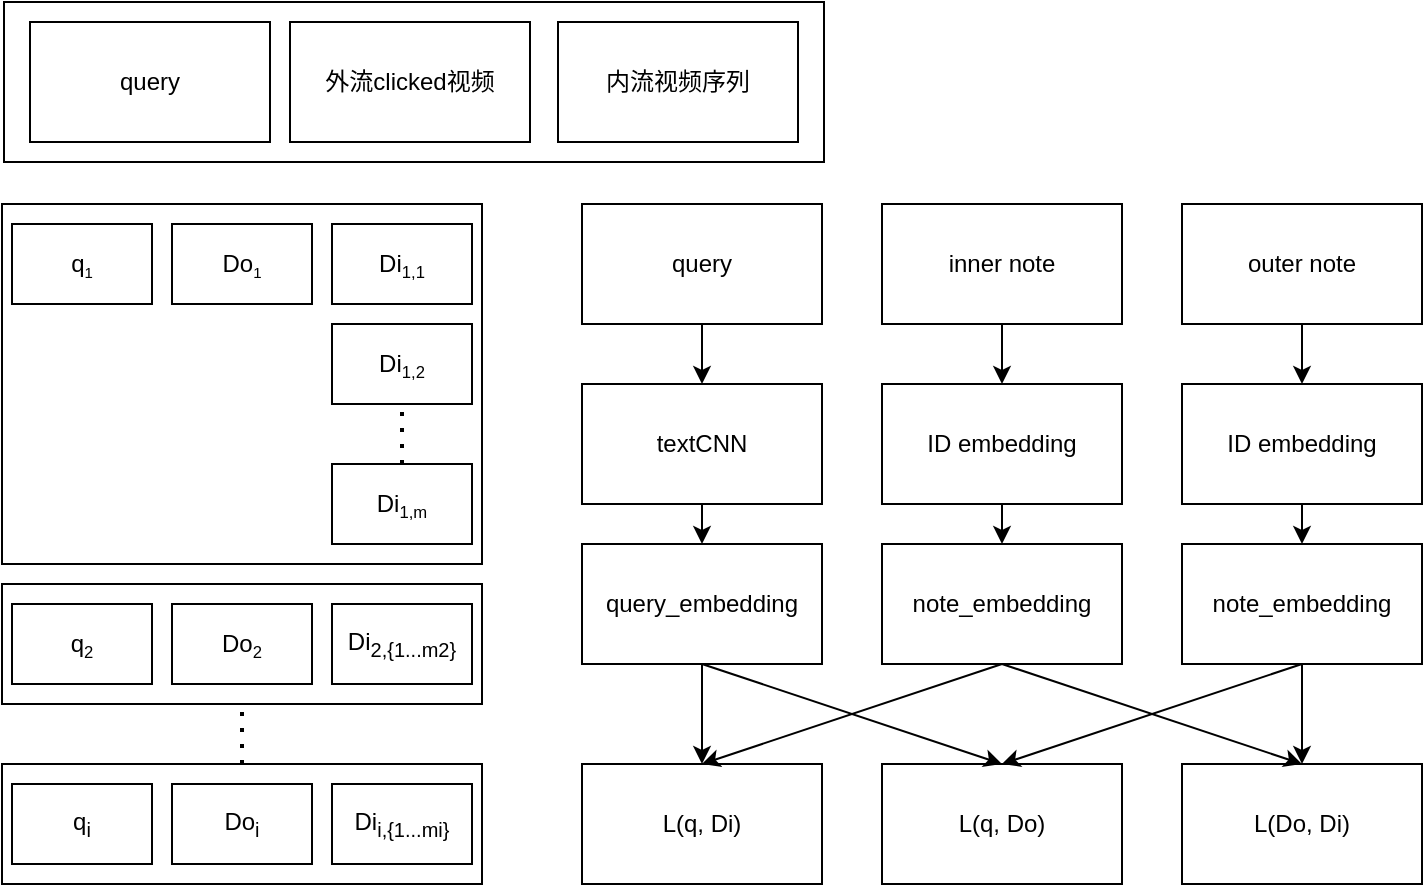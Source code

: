<mxfile version="13.8.1" type="github">
  <diagram id="064U24dNg5lmaxuExHQ8" name="Page-1">
    <mxGraphModel dx="1258" dy="729" grid="0" gridSize="10" guides="1" tooltips="1" connect="1" arrows="1" fold="1" page="1" pageScale="1" pageWidth="827" pageHeight="1169" math="0" shadow="0">
      <root>
        <mxCell id="0" />
        <mxCell id="1" parent="0" />
        <mxCell id="FwG64wvJ83UYjivsR1qE-43" value="" style="group" vertex="1" connectable="0" parent="1">
          <mxGeometry x="51" y="39" width="410" height="80" as="geometry" />
        </mxCell>
        <mxCell id="FwG64wvJ83UYjivsR1qE-1" value="" style="rounded=0;whiteSpace=wrap;html=1;" vertex="1" parent="FwG64wvJ83UYjivsR1qE-43">
          <mxGeometry width="410" height="80" as="geometry" />
        </mxCell>
        <mxCell id="FwG64wvJ83UYjivsR1qE-2" value="query" style="rounded=0;whiteSpace=wrap;html=1;" vertex="1" parent="FwG64wvJ83UYjivsR1qE-43">
          <mxGeometry x="13" y="10" width="120" height="60" as="geometry" />
        </mxCell>
        <mxCell id="FwG64wvJ83UYjivsR1qE-3" value="外流clicked视频" style="rounded=0;whiteSpace=wrap;html=1;" vertex="1" parent="FwG64wvJ83UYjivsR1qE-43">
          <mxGeometry x="143" y="10" width="120" height="60" as="geometry" />
        </mxCell>
        <mxCell id="FwG64wvJ83UYjivsR1qE-4" value="内流视频序列" style="rounded=0;whiteSpace=wrap;html=1;" vertex="1" parent="FwG64wvJ83UYjivsR1qE-43">
          <mxGeometry x="277" y="10" width="120" height="60" as="geometry" />
        </mxCell>
        <mxCell id="FwG64wvJ83UYjivsR1qE-44" value="" style="group" vertex="1" connectable="0" parent="1">
          <mxGeometry x="50" y="140" width="240" height="340" as="geometry" />
        </mxCell>
        <mxCell id="FwG64wvJ83UYjivsR1qE-24" value="" style="group" vertex="1" connectable="0" parent="FwG64wvJ83UYjivsR1qE-44">
          <mxGeometry y="280" width="240" height="60" as="geometry" />
        </mxCell>
        <mxCell id="FwG64wvJ83UYjivsR1qE-25" value="" style="rounded=0;whiteSpace=wrap;html=1;" vertex="1" parent="FwG64wvJ83UYjivsR1qE-24">
          <mxGeometry width="240" height="60" as="geometry" />
        </mxCell>
        <mxCell id="FwG64wvJ83UYjivsR1qE-26" value="q&lt;sub&gt;i&lt;/sub&gt;" style="rounded=0;whiteSpace=wrap;html=1;" vertex="1" parent="FwG64wvJ83UYjivsR1qE-24">
          <mxGeometry x="5" y="10" width="70" height="40" as="geometry" />
        </mxCell>
        <mxCell id="FwG64wvJ83UYjivsR1qE-27" value="Do&lt;sub&gt;i&lt;/sub&gt;" style="rounded=0;whiteSpace=wrap;html=1;" vertex="1" parent="FwG64wvJ83UYjivsR1qE-24">
          <mxGeometry x="85" y="10" width="70" height="40" as="geometry" />
        </mxCell>
        <mxCell id="FwG64wvJ83UYjivsR1qE-28" value="Di&lt;sub&gt;i,{1...mi}&lt;/sub&gt;" style="rounded=0;whiteSpace=wrap;html=1;" vertex="1" parent="FwG64wvJ83UYjivsR1qE-24">
          <mxGeometry x="165" y="10" width="70" height="40" as="geometry" />
        </mxCell>
        <mxCell id="FwG64wvJ83UYjivsR1qE-29" value="" style="group" vertex="1" connectable="0" parent="FwG64wvJ83UYjivsR1qE-44">
          <mxGeometry y="190" width="240" height="60" as="geometry" />
        </mxCell>
        <mxCell id="FwG64wvJ83UYjivsR1qE-30" value="" style="rounded=0;whiteSpace=wrap;html=1;" vertex="1" parent="FwG64wvJ83UYjivsR1qE-29">
          <mxGeometry width="240" height="60" as="geometry" />
        </mxCell>
        <mxCell id="FwG64wvJ83UYjivsR1qE-31" value="q&lt;font size=&quot;1&quot;&gt;&lt;sub&gt;2&lt;/sub&gt;&lt;/font&gt;" style="rounded=0;whiteSpace=wrap;html=1;" vertex="1" parent="FwG64wvJ83UYjivsR1qE-29">
          <mxGeometry x="5" y="10" width="70" height="40" as="geometry" />
        </mxCell>
        <mxCell id="FwG64wvJ83UYjivsR1qE-32" value="Do&lt;font size=&quot;1&quot;&gt;&lt;sub&gt;2&lt;/sub&gt;&lt;/font&gt;" style="rounded=0;whiteSpace=wrap;html=1;" vertex="1" parent="FwG64wvJ83UYjivsR1qE-29">
          <mxGeometry x="85" y="10" width="70" height="40" as="geometry" />
        </mxCell>
        <mxCell id="FwG64wvJ83UYjivsR1qE-33" value="Di&lt;sub&gt;2,{1...m2}&lt;/sub&gt;" style="rounded=0;whiteSpace=wrap;html=1;" vertex="1" parent="FwG64wvJ83UYjivsR1qE-29">
          <mxGeometry x="165" y="10" width="70" height="40" as="geometry" />
        </mxCell>
        <mxCell id="FwG64wvJ83UYjivsR1qE-34" value="" style="group;container=1;" vertex="1" connectable="0" parent="FwG64wvJ83UYjivsR1qE-44">
          <mxGeometry width="240" height="180" as="geometry" />
        </mxCell>
        <mxCell id="FwG64wvJ83UYjivsR1qE-35" value="" style="rounded=0;whiteSpace=wrap;html=1;" vertex="1" parent="FwG64wvJ83UYjivsR1qE-34">
          <mxGeometry width="240" height="180" as="geometry" />
        </mxCell>
        <mxCell id="FwG64wvJ83UYjivsR1qE-36" value="q&lt;span style=&quot;font-size: 9px&quot;&gt;&lt;sub&gt;1&lt;/sub&gt;&lt;/span&gt;" style="rounded=0;whiteSpace=wrap;html=1;" vertex="1" parent="FwG64wvJ83UYjivsR1qE-34">
          <mxGeometry x="5" y="10" width="70" height="40" as="geometry" />
        </mxCell>
        <mxCell id="FwG64wvJ83UYjivsR1qE-37" value="Do&lt;span style=&quot;font-size: 9px&quot;&gt;&lt;sub&gt;1&lt;/sub&gt;&lt;/span&gt;" style="rounded=0;whiteSpace=wrap;html=1;" vertex="1" parent="FwG64wvJ83UYjivsR1qE-34">
          <mxGeometry x="85" y="10" width="70" height="40" as="geometry" />
        </mxCell>
        <mxCell id="FwG64wvJ83UYjivsR1qE-38" value="Di&lt;font size=&quot;1&quot;&gt;&lt;sub&gt;1,1&lt;/sub&gt;&lt;/font&gt;" style="rounded=0;whiteSpace=wrap;html=1;" vertex="1" parent="FwG64wvJ83UYjivsR1qE-34">
          <mxGeometry x="165" y="10" width="70" height="40" as="geometry" />
        </mxCell>
        <mxCell id="FwG64wvJ83UYjivsR1qE-39" value="Di&lt;font size=&quot;1&quot;&gt;&lt;sub&gt;1,2&lt;/sub&gt;&lt;/font&gt;" style="rounded=0;whiteSpace=wrap;html=1;" vertex="1" parent="FwG64wvJ83UYjivsR1qE-34">
          <mxGeometry x="165" y="60" width="70" height="40" as="geometry" />
        </mxCell>
        <mxCell id="FwG64wvJ83UYjivsR1qE-40" value="Di&lt;font size=&quot;1&quot;&gt;&lt;sub&gt;1,m&lt;/sub&gt;&lt;/font&gt;" style="rounded=0;whiteSpace=wrap;html=1;" vertex="1" parent="FwG64wvJ83UYjivsR1qE-34">
          <mxGeometry x="165" y="130" width="70" height="40" as="geometry" />
        </mxCell>
        <mxCell id="FwG64wvJ83UYjivsR1qE-42" value="" style="endArrow=none;dashed=1;html=1;dashPattern=1 3;strokeWidth=2;entryX=0.5;entryY=1;entryDx=0;entryDy=0;exitX=0.5;exitY=0;exitDx=0;exitDy=0;" edge="1" parent="FwG64wvJ83UYjivsR1qE-34" source="FwG64wvJ83UYjivsR1qE-40" target="FwG64wvJ83UYjivsR1qE-39">
          <mxGeometry width="50" height="50" relative="1" as="geometry">
            <mxPoint x="130" y="290" as="sourcePoint" />
            <mxPoint x="130" y="260" as="targetPoint" />
          </mxGeometry>
        </mxCell>
        <mxCell id="FwG64wvJ83UYjivsR1qE-41" value="" style="endArrow=none;dashed=1;html=1;dashPattern=1 3;strokeWidth=2;entryX=0.5;entryY=1;entryDx=0;entryDy=0;" edge="1" parent="FwG64wvJ83UYjivsR1qE-44" source="FwG64wvJ83UYjivsR1qE-25" target="FwG64wvJ83UYjivsR1qE-30">
          <mxGeometry width="50" height="50" relative="1" as="geometry">
            <mxPoint x="420" y="300" as="sourcePoint" />
            <mxPoint x="470" y="250" as="targetPoint" />
          </mxGeometry>
        </mxCell>
        <mxCell id="FwG64wvJ83UYjivsR1qE-62" style="edgeStyle=orthogonalEdgeStyle;rounded=0;orthogonalLoop=1;jettySize=auto;html=1;exitX=0.5;exitY=1;exitDx=0;exitDy=0;entryX=0.5;entryY=0;entryDx=0;entryDy=0;" edge="1" parent="1" source="FwG64wvJ83UYjivsR1qE-45" target="FwG64wvJ83UYjivsR1qE-61">
          <mxGeometry relative="1" as="geometry" />
        </mxCell>
        <mxCell id="FwG64wvJ83UYjivsR1qE-45" value="query" style="rounded=0;whiteSpace=wrap;html=1;" vertex="1" parent="1">
          <mxGeometry x="340" y="140" width="120" height="60" as="geometry" />
        </mxCell>
        <mxCell id="FwG64wvJ83UYjivsR1qE-47" value="query_embedding" style="rounded=0;whiteSpace=wrap;html=1;" vertex="1" parent="1">
          <mxGeometry x="340" y="310" width="120" height="60" as="geometry" />
        </mxCell>
        <mxCell id="FwG64wvJ83UYjivsR1qE-59" style="edgeStyle=orthogonalEdgeStyle;rounded=0;orthogonalLoop=1;jettySize=auto;html=1;exitX=0.5;exitY=1;exitDx=0;exitDy=0;entryX=0.5;entryY=0;entryDx=0;entryDy=0;" edge="1" parent="1" source="FwG64wvJ83UYjivsR1qE-50" target="FwG64wvJ83UYjivsR1qE-58">
          <mxGeometry relative="1" as="geometry" />
        </mxCell>
        <mxCell id="FwG64wvJ83UYjivsR1qE-50" value="inner note" style="rounded=0;whiteSpace=wrap;html=1;" vertex="1" parent="1">
          <mxGeometry x="490" y="140" width="120" height="60" as="geometry" />
        </mxCell>
        <mxCell id="FwG64wvJ83UYjivsR1qE-51" value="note_embedding" style="rounded=0;whiteSpace=wrap;html=1;" vertex="1" parent="1">
          <mxGeometry x="490" y="310" width="120" height="60" as="geometry" />
        </mxCell>
        <mxCell id="FwG64wvJ83UYjivsR1qE-52" value="L(q, Di)" style="rounded=0;whiteSpace=wrap;html=1;" vertex="1" parent="1">
          <mxGeometry x="340" y="420" width="120" height="60" as="geometry" />
        </mxCell>
        <mxCell id="FwG64wvJ83UYjivsR1qE-55" value="" style="endArrow=classic;html=1;exitX=0.5;exitY=1;exitDx=0;exitDy=0;entryX=0.5;entryY=0;entryDx=0;entryDy=0;" edge="1" parent="1" source="FwG64wvJ83UYjivsR1qE-51" target="FwG64wvJ83UYjivsR1qE-52">
          <mxGeometry width="50" height="50" relative="1" as="geometry">
            <mxPoint x="650" y="430" as="sourcePoint" />
            <mxPoint x="700" y="380" as="targetPoint" />
          </mxGeometry>
        </mxCell>
        <mxCell id="FwG64wvJ83UYjivsR1qE-56" value="" style="endArrow=classic;html=1;exitX=0.5;exitY=1;exitDx=0;exitDy=0;entryX=0.5;entryY=0;entryDx=0;entryDy=0;" edge="1" parent="1" source="FwG64wvJ83UYjivsR1qE-47" target="FwG64wvJ83UYjivsR1qE-52">
          <mxGeometry width="50" height="50" relative="1" as="geometry">
            <mxPoint x="560" y="380" as="sourcePoint" />
            <mxPoint x="470" y="410" as="targetPoint" />
          </mxGeometry>
        </mxCell>
        <mxCell id="FwG64wvJ83UYjivsR1qE-60" style="edgeStyle=orthogonalEdgeStyle;rounded=0;orthogonalLoop=1;jettySize=auto;html=1;exitX=0.5;exitY=1;exitDx=0;exitDy=0;entryX=0.5;entryY=0;entryDx=0;entryDy=0;" edge="1" parent="1" source="FwG64wvJ83UYjivsR1qE-58" target="FwG64wvJ83UYjivsR1qE-51">
          <mxGeometry relative="1" as="geometry" />
        </mxCell>
        <mxCell id="FwG64wvJ83UYjivsR1qE-58" value="ID embedding" style="rounded=0;whiteSpace=wrap;html=1;" vertex="1" parent="1">
          <mxGeometry x="490" y="230" width="120" height="60" as="geometry" />
        </mxCell>
        <mxCell id="FwG64wvJ83UYjivsR1qE-63" style="edgeStyle=orthogonalEdgeStyle;rounded=0;orthogonalLoop=1;jettySize=auto;html=1;exitX=0.5;exitY=1;exitDx=0;exitDy=0;entryX=0.5;entryY=0;entryDx=0;entryDy=0;" edge="1" parent="1" source="FwG64wvJ83UYjivsR1qE-61" target="FwG64wvJ83UYjivsR1qE-47">
          <mxGeometry relative="1" as="geometry" />
        </mxCell>
        <mxCell id="FwG64wvJ83UYjivsR1qE-61" value="textCNN" style="rounded=0;whiteSpace=wrap;html=1;" vertex="1" parent="1">
          <mxGeometry x="340" y="230" width="120" height="60" as="geometry" />
        </mxCell>
        <mxCell id="FwG64wvJ83UYjivsR1qE-64" style="edgeStyle=orthogonalEdgeStyle;rounded=0;orthogonalLoop=1;jettySize=auto;html=1;exitX=0.5;exitY=1;exitDx=0;exitDy=0;entryX=0.5;entryY=0;entryDx=0;entryDy=0;" edge="1" parent="1" source="FwG64wvJ83UYjivsR1qE-65" target="FwG64wvJ83UYjivsR1qE-68">
          <mxGeometry relative="1" as="geometry" />
        </mxCell>
        <mxCell id="FwG64wvJ83UYjivsR1qE-65" value="outer note" style="rounded=0;whiteSpace=wrap;html=1;" vertex="1" parent="1">
          <mxGeometry x="640" y="140" width="120" height="60" as="geometry" />
        </mxCell>
        <mxCell id="FwG64wvJ83UYjivsR1qE-71" style="edgeStyle=orthogonalEdgeStyle;rounded=0;orthogonalLoop=1;jettySize=auto;html=1;exitX=0.5;exitY=1;exitDx=0;exitDy=0;entryX=0.5;entryY=0;entryDx=0;entryDy=0;" edge="1" parent="1" source="FwG64wvJ83UYjivsR1qE-66" target="FwG64wvJ83UYjivsR1qE-70">
          <mxGeometry relative="1" as="geometry" />
        </mxCell>
        <mxCell id="FwG64wvJ83UYjivsR1qE-66" value="note_embedding" style="rounded=0;whiteSpace=wrap;html=1;" vertex="1" parent="1">
          <mxGeometry x="640" y="310" width="120" height="60" as="geometry" />
        </mxCell>
        <mxCell id="FwG64wvJ83UYjivsR1qE-67" style="edgeStyle=orthogonalEdgeStyle;rounded=0;orthogonalLoop=1;jettySize=auto;html=1;exitX=0.5;exitY=1;exitDx=0;exitDy=0;entryX=0.5;entryY=0;entryDx=0;entryDy=0;" edge="1" parent="1" source="FwG64wvJ83UYjivsR1qE-68" target="FwG64wvJ83UYjivsR1qE-66">
          <mxGeometry relative="1" as="geometry" />
        </mxCell>
        <mxCell id="FwG64wvJ83UYjivsR1qE-68" value="ID embedding" style="rounded=0;whiteSpace=wrap;html=1;" vertex="1" parent="1">
          <mxGeometry x="640" y="230" width="120" height="60" as="geometry" />
        </mxCell>
        <mxCell id="FwG64wvJ83UYjivsR1qE-69" value="L(q, Do)" style="rounded=0;whiteSpace=wrap;html=1;" vertex="1" parent="1">
          <mxGeometry x="490" y="420" width="120" height="60" as="geometry" />
        </mxCell>
        <mxCell id="FwG64wvJ83UYjivsR1qE-70" value="L(Do, Di)" style="rounded=0;whiteSpace=wrap;html=1;" vertex="1" parent="1">
          <mxGeometry x="640" y="420" width="120" height="60" as="geometry" />
        </mxCell>
        <mxCell id="FwG64wvJ83UYjivsR1qE-72" value="" style="endArrow=classic;html=1;exitX=0.5;exitY=1;exitDx=0;exitDy=0;entryX=0.5;entryY=0;entryDx=0;entryDy=0;" edge="1" parent="1" source="FwG64wvJ83UYjivsR1qE-51" target="FwG64wvJ83UYjivsR1qE-70">
          <mxGeometry width="50" height="50" relative="1" as="geometry">
            <mxPoint x="560" y="380" as="sourcePoint" />
            <mxPoint x="410" y="430" as="targetPoint" />
          </mxGeometry>
        </mxCell>
        <mxCell id="FwG64wvJ83UYjivsR1qE-74" value="" style="endArrow=classic;html=1;exitX=0.5;exitY=1;exitDx=0;exitDy=0;entryX=0.5;entryY=0;entryDx=0;entryDy=0;" edge="1" parent="1" source="FwG64wvJ83UYjivsR1qE-47" target="FwG64wvJ83UYjivsR1qE-69">
          <mxGeometry width="50" height="50" relative="1" as="geometry">
            <mxPoint x="560" y="380" as="sourcePoint" />
            <mxPoint x="710" y="430" as="targetPoint" />
          </mxGeometry>
        </mxCell>
        <mxCell id="FwG64wvJ83UYjivsR1qE-75" value="" style="endArrow=classic;html=1;exitX=0.5;exitY=1;exitDx=0;exitDy=0;entryX=0.5;entryY=0;entryDx=0;entryDy=0;" edge="1" parent="1" source="FwG64wvJ83UYjivsR1qE-66" target="FwG64wvJ83UYjivsR1qE-69">
          <mxGeometry width="50" height="50" relative="1" as="geometry">
            <mxPoint x="560" y="380" as="sourcePoint" />
            <mxPoint x="410" y="430" as="targetPoint" />
          </mxGeometry>
        </mxCell>
      </root>
    </mxGraphModel>
  </diagram>
</mxfile>
